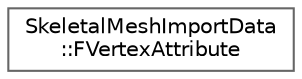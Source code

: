 digraph "Graphical Class Hierarchy"
{
 // INTERACTIVE_SVG=YES
 // LATEX_PDF_SIZE
  bgcolor="transparent";
  edge [fontname=Helvetica,fontsize=10,labelfontname=Helvetica,labelfontsize=10];
  node [fontname=Helvetica,fontsize=10,shape=box,height=0.2,width=0.4];
  rankdir="LR";
  Node0 [id="Node000000",label="SkeletalMeshImportData\l::FVertexAttribute",height=0.2,width=0.4,color="grey40", fillcolor="white", style="filled",URL="$d3/d16/structSkeletalMeshImportData_1_1FVertexAttribute.html",tooltip=" "];
}
